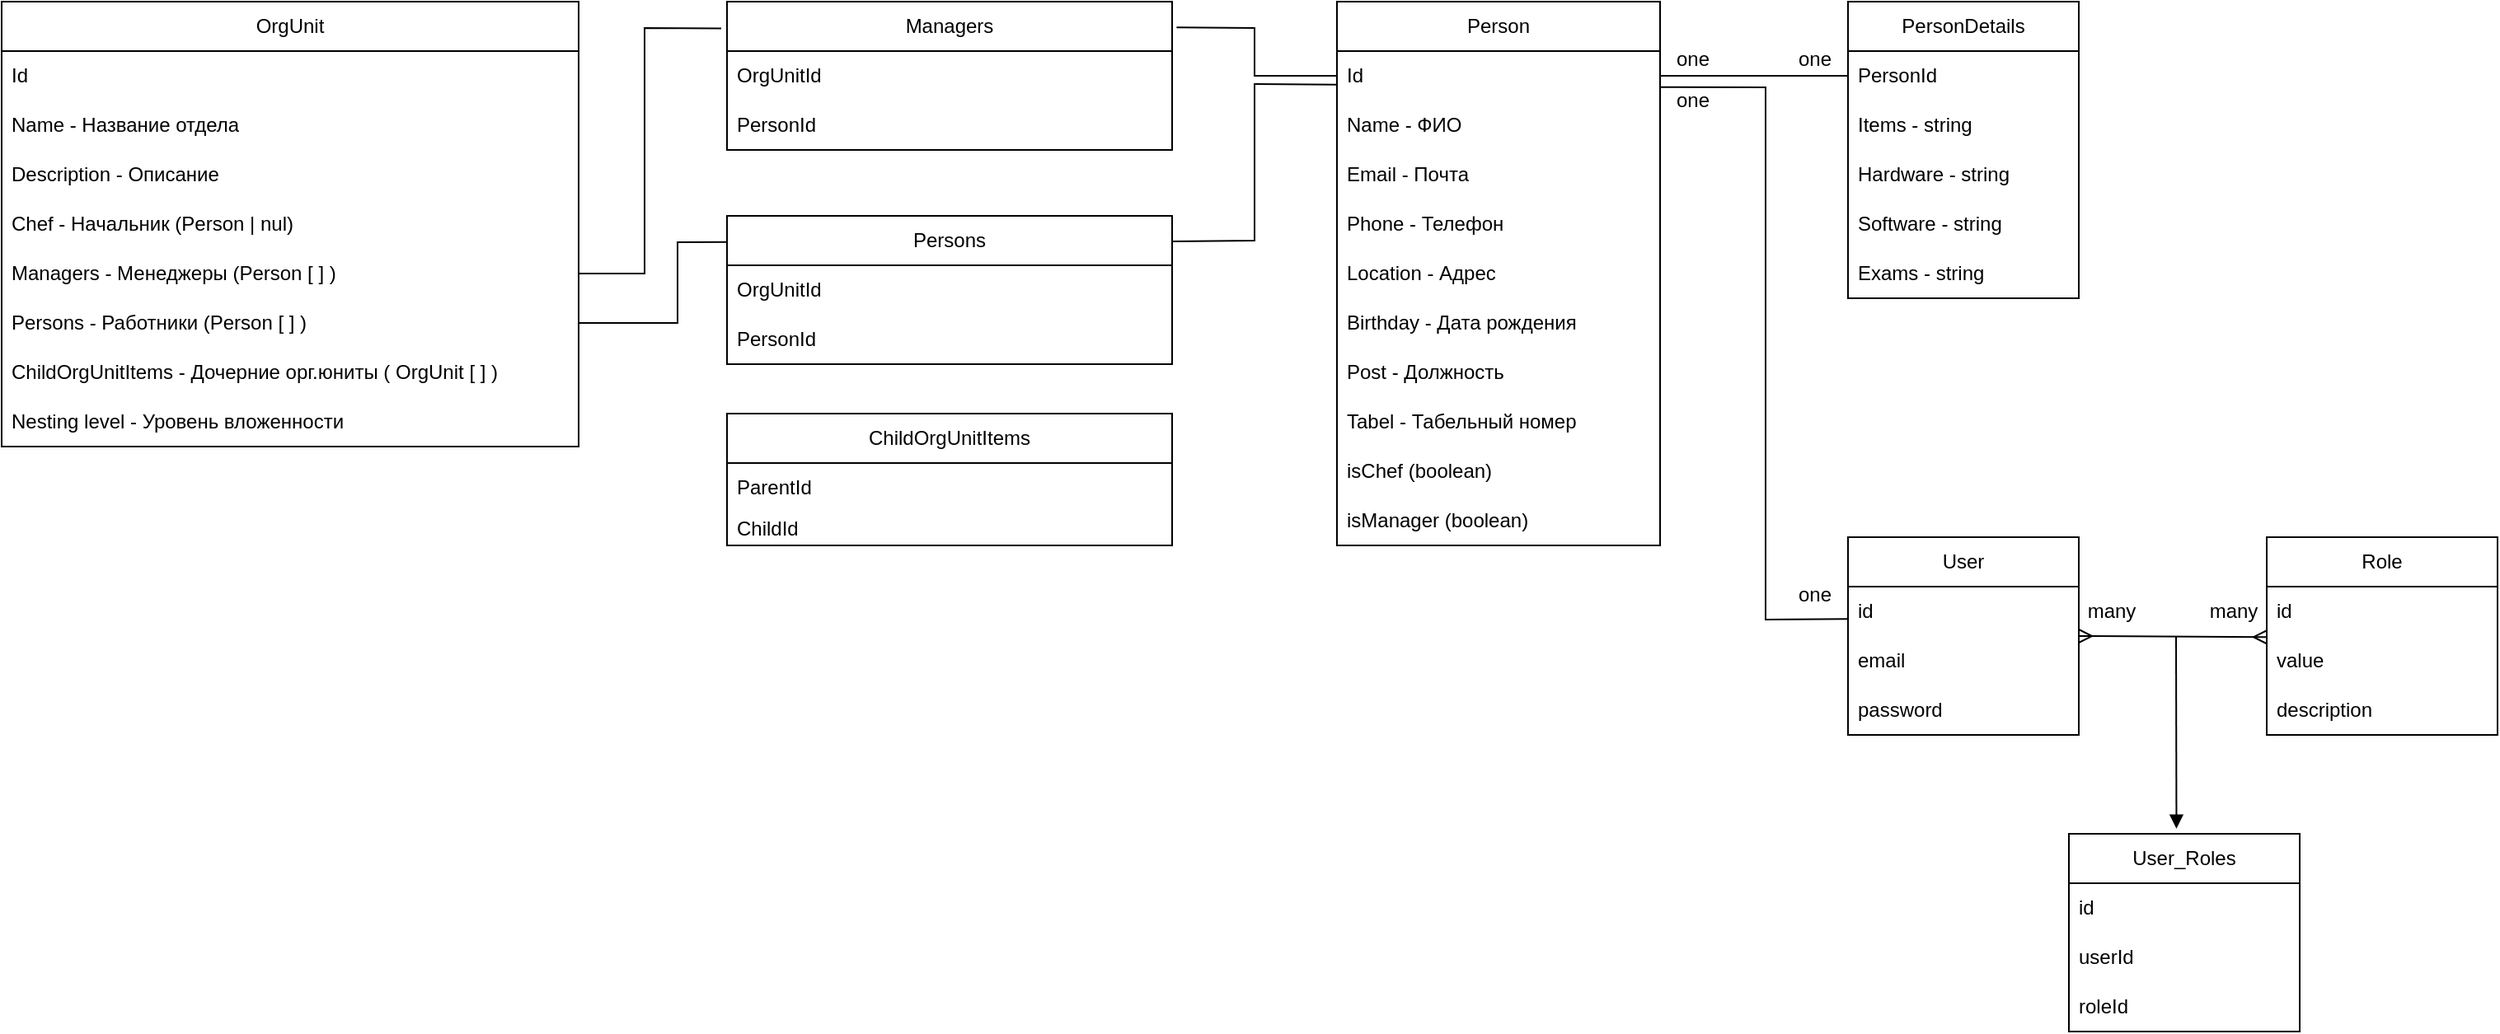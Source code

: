 <mxfile version="21.1.2" type="device">
  <diagram name="Страница 1" id="-JJ_8Ek38G9KD2-e-6LZ">
    <mxGraphModel dx="1641" dy="569" grid="1" gridSize="10" guides="1" tooltips="1" connect="1" arrows="1" fold="1" page="1" pageScale="1" pageWidth="827" pageHeight="1169" math="0" shadow="0">
      <root>
        <mxCell id="0" />
        <mxCell id="1" parent="0" />
        <mxCell id="tt-nmIVn0dqVWNBrcWp--1" value="Person" style="swimlane;fontStyle=0;childLayout=stackLayout;horizontal=1;startSize=30;horizontalStack=0;resizeParent=1;resizeParentMax=0;resizeLast=0;collapsible=1;marginBottom=0;whiteSpace=wrap;html=1;" vertex="1" parent="1">
          <mxGeometry x="360" y="75" width="196" height="330" as="geometry" />
        </mxCell>
        <mxCell id="tt-nmIVn0dqVWNBrcWp--2" value="Id" style="text;strokeColor=none;fillColor=none;align=left;verticalAlign=middle;spacingLeft=4;spacingRight=4;overflow=hidden;points=[[0,0.5],[1,0.5]];portConstraint=eastwest;rotatable=0;whiteSpace=wrap;html=1;" vertex="1" parent="tt-nmIVn0dqVWNBrcWp--1">
          <mxGeometry y="30" width="196" height="30" as="geometry" />
        </mxCell>
        <mxCell id="tt-nmIVn0dqVWNBrcWp--3" value="Name - ФИО" style="text;strokeColor=none;fillColor=none;align=left;verticalAlign=middle;spacingLeft=4;spacingRight=4;overflow=hidden;points=[[0,0.5],[1,0.5]];portConstraint=eastwest;rotatable=0;whiteSpace=wrap;html=1;" vertex="1" parent="tt-nmIVn0dqVWNBrcWp--1">
          <mxGeometry y="60" width="196" height="30" as="geometry" />
        </mxCell>
        <mxCell id="tt-nmIVn0dqVWNBrcWp--4" value="Email - Почта" style="text;strokeColor=none;fillColor=none;align=left;verticalAlign=middle;spacingLeft=4;spacingRight=4;overflow=hidden;points=[[0,0.5],[1,0.5]];portConstraint=eastwest;rotatable=0;whiteSpace=wrap;html=1;" vertex="1" parent="tt-nmIVn0dqVWNBrcWp--1">
          <mxGeometry y="90" width="196" height="30" as="geometry" />
        </mxCell>
        <mxCell id="tt-nmIVn0dqVWNBrcWp--5" value="Phone - Телефон" style="text;strokeColor=none;fillColor=none;align=left;verticalAlign=middle;spacingLeft=4;spacingRight=4;overflow=hidden;points=[[0,0.5],[1,0.5]];portConstraint=eastwest;rotatable=0;whiteSpace=wrap;html=1;" vertex="1" parent="tt-nmIVn0dqVWNBrcWp--1">
          <mxGeometry y="120" width="196" height="30" as="geometry" />
        </mxCell>
        <mxCell id="tt-nmIVn0dqVWNBrcWp--6" value="Location - Адрес" style="text;strokeColor=none;fillColor=none;align=left;verticalAlign=middle;spacingLeft=4;spacingRight=4;overflow=hidden;points=[[0,0.5],[1,0.5]];portConstraint=eastwest;rotatable=0;whiteSpace=wrap;html=1;" vertex="1" parent="tt-nmIVn0dqVWNBrcWp--1">
          <mxGeometry y="150" width="196" height="30" as="geometry" />
        </mxCell>
        <mxCell id="tt-nmIVn0dqVWNBrcWp--7" value="Birthday - Дата рождения" style="text;strokeColor=none;fillColor=none;align=left;verticalAlign=middle;spacingLeft=4;spacingRight=4;overflow=hidden;points=[[0,0.5],[1,0.5]];portConstraint=eastwest;rotatable=0;whiteSpace=wrap;html=1;" vertex="1" parent="tt-nmIVn0dqVWNBrcWp--1">
          <mxGeometry y="180" width="196" height="30" as="geometry" />
        </mxCell>
        <mxCell id="tt-nmIVn0dqVWNBrcWp--8" value="Post - Должность" style="text;strokeColor=none;fillColor=none;align=left;verticalAlign=middle;spacingLeft=4;spacingRight=4;overflow=hidden;points=[[0,0.5],[1,0.5]];portConstraint=eastwest;rotatable=0;whiteSpace=wrap;html=1;" vertex="1" parent="tt-nmIVn0dqVWNBrcWp--1">
          <mxGeometry y="210" width="196" height="30" as="geometry" />
        </mxCell>
        <mxCell id="tt-nmIVn0dqVWNBrcWp--10" value="Tabel - Табельный номер" style="text;strokeColor=none;fillColor=none;align=left;verticalAlign=middle;spacingLeft=4;spacingRight=4;overflow=hidden;points=[[0,0.5],[1,0.5]];portConstraint=eastwest;rotatable=0;whiteSpace=wrap;html=1;" vertex="1" parent="tt-nmIVn0dqVWNBrcWp--1">
          <mxGeometry y="240" width="196" height="30" as="geometry" />
        </mxCell>
        <mxCell id="tt-nmIVn0dqVWNBrcWp--16" value="isChef (boolean)" style="text;strokeColor=none;fillColor=none;align=left;verticalAlign=middle;spacingLeft=4;spacingRight=4;overflow=hidden;points=[[0,0.5],[1,0.5]];portConstraint=eastwest;rotatable=0;whiteSpace=wrap;html=1;" vertex="1" parent="tt-nmIVn0dqVWNBrcWp--1">
          <mxGeometry y="270" width="196" height="30" as="geometry" />
        </mxCell>
        <mxCell id="tt-nmIVn0dqVWNBrcWp--17" value="isManager (boolean)" style="text;strokeColor=none;fillColor=none;align=left;verticalAlign=middle;spacingLeft=4;spacingRight=4;overflow=hidden;points=[[0,0.5],[1,0.5]];portConstraint=eastwest;rotatable=0;whiteSpace=wrap;html=1;" vertex="1" parent="tt-nmIVn0dqVWNBrcWp--1">
          <mxGeometry y="300" width="196" height="30" as="geometry" />
        </mxCell>
        <mxCell id="tt-nmIVn0dqVWNBrcWp--12" value="PersonDetails" style="swimlane;fontStyle=0;childLayout=stackLayout;horizontal=1;startSize=30;horizontalStack=0;resizeParent=1;resizeParentMax=0;resizeLast=0;collapsible=1;marginBottom=0;whiteSpace=wrap;html=1;" vertex="1" parent="1">
          <mxGeometry x="670" y="75" width="140" height="180" as="geometry" />
        </mxCell>
        <mxCell id="tt-nmIVn0dqVWNBrcWp--13" value="PersonId" style="text;strokeColor=none;fillColor=none;align=left;verticalAlign=middle;spacingLeft=4;spacingRight=4;overflow=hidden;points=[[0,0.5],[1,0.5]];portConstraint=eastwest;rotatable=0;whiteSpace=wrap;html=1;" vertex="1" parent="tt-nmIVn0dqVWNBrcWp--12">
          <mxGeometry y="30" width="140" height="30" as="geometry" />
        </mxCell>
        <mxCell id="tt-nmIVn0dqVWNBrcWp--14" value="Items - string" style="text;strokeColor=none;fillColor=none;align=left;verticalAlign=middle;spacingLeft=4;spacingRight=4;overflow=hidden;points=[[0,0.5],[1,0.5]];portConstraint=eastwest;rotatable=0;whiteSpace=wrap;html=1;" vertex="1" parent="tt-nmIVn0dqVWNBrcWp--12">
          <mxGeometry y="60" width="140" height="30" as="geometry" />
        </mxCell>
        <mxCell id="tt-nmIVn0dqVWNBrcWp--15" value="Hardware - string&amp;nbsp;" style="text;strokeColor=none;fillColor=none;align=left;verticalAlign=middle;spacingLeft=4;spacingRight=4;overflow=hidden;points=[[0,0.5],[1,0.5]];portConstraint=eastwest;rotatable=0;whiteSpace=wrap;html=1;" vertex="1" parent="tt-nmIVn0dqVWNBrcWp--12">
          <mxGeometry y="90" width="140" height="30" as="geometry" />
        </mxCell>
        <mxCell id="tt-nmIVn0dqVWNBrcWp--18" value="Software - string&amp;nbsp;&amp;nbsp;" style="text;strokeColor=none;fillColor=none;align=left;verticalAlign=middle;spacingLeft=4;spacingRight=4;overflow=hidden;points=[[0,0.5],[1,0.5]];portConstraint=eastwest;rotatable=0;whiteSpace=wrap;html=1;" vertex="1" parent="tt-nmIVn0dqVWNBrcWp--12">
          <mxGeometry y="120" width="140" height="30" as="geometry" />
        </mxCell>
        <mxCell id="tt-nmIVn0dqVWNBrcWp--19" value="Exams - string&amp;nbsp;" style="text;strokeColor=none;fillColor=none;align=left;verticalAlign=middle;spacingLeft=4;spacingRight=4;overflow=hidden;points=[[0,0.5],[1,0.5]];portConstraint=eastwest;rotatable=0;whiteSpace=wrap;html=1;" vertex="1" parent="tt-nmIVn0dqVWNBrcWp--12">
          <mxGeometry y="150" width="140" height="30" as="geometry" />
        </mxCell>
        <mxCell id="tt-nmIVn0dqVWNBrcWp--21" style="edgeStyle=orthogonalEdgeStyle;rounded=0;orthogonalLoop=1;jettySize=auto;html=1;exitX=1;exitY=0.5;exitDx=0;exitDy=0;" edge="1" parent="tt-nmIVn0dqVWNBrcWp--12" source="tt-nmIVn0dqVWNBrcWp--15" target="tt-nmIVn0dqVWNBrcWp--15">
          <mxGeometry relative="1" as="geometry" />
        </mxCell>
        <mxCell id="tt-nmIVn0dqVWNBrcWp--20" value="" style="endArrow=none;startArrow=none;html=1;rounded=0;entryX=0;entryY=0.5;entryDx=0;entryDy=0;startFill=0;endFill=0;exitX=1;exitY=0.5;exitDx=0;exitDy=0;" edge="1" parent="1" source="tt-nmIVn0dqVWNBrcWp--2" target="tt-nmIVn0dqVWNBrcWp--13">
          <mxGeometry width="50" height="50" relative="1" as="geometry">
            <mxPoint x="560" y="120" as="sourcePoint" />
            <mxPoint x="610" y="235" as="targetPoint" />
          </mxGeometry>
        </mxCell>
        <mxCell id="tt-nmIVn0dqVWNBrcWp--23" value="OrgUnit" style="swimlane;fontStyle=0;childLayout=stackLayout;horizontal=1;startSize=30;horizontalStack=0;resizeParent=1;resizeParentMax=0;resizeLast=0;collapsible=1;marginBottom=0;whiteSpace=wrap;html=1;" vertex="1" parent="1">
          <mxGeometry x="-450" y="75" width="350" height="270" as="geometry" />
        </mxCell>
        <mxCell id="tt-nmIVn0dqVWNBrcWp--24" value="Id" style="text;strokeColor=none;fillColor=none;align=left;verticalAlign=middle;spacingLeft=4;spacingRight=4;overflow=hidden;points=[[0,0.5],[1,0.5]];portConstraint=eastwest;rotatable=0;whiteSpace=wrap;html=1;" vertex="1" parent="tt-nmIVn0dqVWNBrcWp--23">
          <mxGeometry y="30" width="350" height="30" as="geometry" />
        </mxCell>
        <mxCell id="tt-nmIVn0dqVWNBrcWp--25" value="Name - Название отдела" style="text;strokeColor=none;fillColor=none;align=left;verticalAlign=middle;spacingLeft=4;spacingRight=4;overflow=hidden;points=[[0,0.5],[1,0.5]];portConstraint=eastwest;rotatable=0;whiteSpace=wrap;html=1;" vertex="1" parent="tt-nmIVn0dqVWNBrcWp--23">
          <mxGeometry y="60" width="350" height="30" as="geometry" />
        </mxCell>
        <mxCell id="tt-nmIVn0dqVWNBrcWp--26" value="Description - Описание" style="text;strokeColor=none;fillColor=none;align=left;verticalAlign=middle;spacingLeft=4;spacingRight=4;overflow=hidden;points=[[0,0.5],[1,0.5]];portConstraint=eastwest;rotatable=0;whiteSpace=wrap;html=1;" vertex="1" parent="tt-nmIVn0dqVWNBrcWp--23">
          <mxGeometry y="90" width="350" height="30" as="geometry" />
        </mxCell>
        <mxCell id="tt-nmIVn0dqVWNBrcWp--27" value="Chef - Начальник (Person | nul)" style="text;strokeColor=none;fillColor=none;align=left;verticalAlign=middle;spacingLeft=4;spacingRight=4;overflow=hidden;points=[[0,0.5],[1,0.5]];portConstraint=eastwest;rotatable=0;whiteSpace=wrap;html=1;" vertex="1" parent="tt-nmIVn0dqVWNBrcWp--23">
          <mxGeometry y="120" width="350" height="30" as="geometry" />
        </mxCell>
        <mxCell id="tt-nmIVn0dqVWNBrcWp--28" value="Managers - Менеджеры (Person [ ] )" style="text;strokeColor=none;fillColor=none;align=left;verticalAlign=middle;spacingLeft=4;spacingRight=4;overflow=hidden;points=[[0,0.5],[1,0.5]];portConstraint=eastwest;rotatable=0;whiteSpace=wrap;html=1;" vertex="1" parent="tt-nmIVn0dqVWNBrcWp--23">
          <mxGeometry y="150" width="350" height="30" as="geometry" />
        </mxCell>
        <mxCell id="tt-nmIVn0dqVWNBrcWp--29" value="Persons - Работники (Person [ ] )" style="text;strokeColor=none;fillColor=none;align=left;verticalAlign=middle;spacingLeft=4;spacingRight=4;overflow=hidden;points=[[0,0.5],[1,0.5]];portConstraint=eastwest;rotatable=0;whiteSpace=wrap;html=1;" vertex="1" parent="tt-nmIVn0dqVWNBrcWp--23">
          <mxGeometry y="180" width="350" height="30" as="geometry" />
        </mxCell>
        <mxCell id="tt-nmIVn0dqVWNBrcWp--30" value="ChildOrgUnitItems - Дочерние орг.юниты ( OrgUnit [ ] )" style="text;strokeColor=none;fillColor=none;align=left;verticalAlign=middle;spacingLeft=4;spacingRight=4;overflow=hidden;points=[[0,0.5],[1,0.5]];portConstraint=eastwest;rotatable=0;whiteSpace=wrap;html=1;" vertex="1" parent="tt-nmIVn0dqVWNBrcWp--23">
          <mxGeometry y="210" width="350" height="30" as="geometry" />
        </mxCell>
        <mxCell id="tt-nmIVn0dqVWNBrcWp--33" value="Nesting level - Уровень вложенности" style="text;strokeColor=none;fillColor=none;align=left;verticalAlign=middle;spacingLeft=4;spacingRight=4;overflow=hidden;points=[[0,0.5],[1,0.5]];portConstraint=eastwest;rotatable=0;whiteSpace=wrap;html=1;" vertex="1" parent="tt-nmIVn0dqVWNBrcWp--23">
          <mxGeometry y="240" width="350" height="30" as="geometry" />
        </mxCell>
        <mxCell id="tt-nmIVn0dqVWNBrcWp--34" value="Managers" style="swimlane;fontStyle=0;childLayout=stackLayout;horizontal=1;startSize=30;horizontalStack=0;resizeParent=1;resizeParentMax=0;resizeLast=0;collapsible=1;marginBottom=0;whiteSpace=wrap;html=1;" vertex="1" parent="1">
          <mxGeometry x="-10" y="75" width="270" height="90" as="geometry" />
        </mxCell>
        <mxCell id="tt-nmIVn0dqVWNBrcWp--35" value="OrgUnitId&lt;br&gt;" style="text;strokeColor=none;fillColor=none;align=left;verticalAlign=middle;spacingLeft=4;spacingRight=4;overflow=hidden;points=[[0,0.5],[1,0.5]];portConstraint=eastwest;rotatable=0;whiteSpace=wrap;html=1;" vertex="1" parent="tt-nmIVn0dqVWNBrcWp--34">
          <mxGeometry y="30" width="270" height="30" as="geometry" />
        </mxCell>
        <mxCell id="tt-nmIVn0dqVWNBrcWp--36" value="PersonId&lt;br&gt;" style="text;strokeColor=none;fillColor=none;align=left;verticalAlign=middle;spacingLeft=4;spacingRight=4;overflow=hidden;points=[[0,0.5],[1,0.5]];portConstraint=eastwest;rotatable=0;whiteSpace=wrap;html=1;" vertex="1" parent="tt-nmIVn0dqVWNBrcWp--34">
          <mxGeometry y="60" width="270" height="30" as="geometry" />
        </mxCell>
        <mxCell id="tt-nmIVn0dqVWNBrcWp--38" value="Persons" style="swimlane;fontStyle=0;childLayout=stackLayout;horizontal=1;startSize=30;horizontalStack=0;resizeParent=1;resizeParentMax=0;resizeLast=0;collapsible=1;marginBottom=0;whiteSpace=wrap;html=1;" vertex="1" parent="1">
          <mxGeometry x="-10" y="205" width="270" height="90" as="geometry" />
        </mxCell>
        <mxCell id="tt-nmIVn0dqVWNBrcWp--39" value="OrgUnitId&lt;br&gt;" style="text;strokeColor=none;fillColor=none;align=left;verticalAlign=middle;spacingLeft=4;spacingRight=4;overflow=hidden;points=[[0,0.5],[1,0.5]];portConstraint=eastwest;rotatable=0;whiteSpace=wrap;html=1;" vertex="1" parent="tt-nmIVn0dqVWNBrcWp--38">
          <mxGeometry y="30" width="270" height="30" as="geometry" />
        </mxCell>
        <mxCell id="tt-nmIVn0dqVWNBrcWp--40" value="PersonId&lt;br&gt;" style="text;strokeColor=none;fillColor=none;align=left;verticalAlign=middle;spacingLeft=4;spacingRight=4;overflow=hidden;points=[[0,0.5],[1,0.5]];portConstraint=eastwest;rotatable=0;whiteSpace=wrap;html=1;" vertex="1" parent="tt-nmIVn0dqVWNBrcWp--38">
          <mxGeometry y="60" width="270" height="30" as="geometry" />
        </mxCell>
        <mxCell id="tt-nmIVn0dqVWNBrcWp--41" value="" style="endArrow=none;html=1;rounded=0;exitX=1;exitY=0.5;exitDx=0;exitDy=0;entryX=-0.013;entryY=0.181;entryDx=0;entryDy=0;entryPerimeter=0;" edge="1" parent="1" source="tt-nmIVn0dqVWNBrcWp--28" target="tt-nmIVn0dqVWNBrcWp--34">
          <mxGeometry width="50" height="50" relative="1" as="geometry">
            <mxPoint x="60" y="235" as="sourcePoint" />
            <mxPoint x="-50" y="85" as="targetPoint" />
            <Array as="points">
              <mxPoint x="-60" y="240" />
              <mxPoint x="-60" y="91" />
            </Array>
          </mxGeometry>
        </mxCell>
        <mxCell id="tt-nmIVn0dqVWNBrcWp--42" value="" style="endArrow=none;html=1;rounded=0;entryX=1;entryY=0.5;entryDx=0;entryDy=0;exitX=0.001;exitY=0.176;exitDx=0;exitDy=0;exitPerimeter=0;" edge="1" parent="1" source="tt-nmIVn0dqVWNBrcWp--38" target="tt-nmIVn0dqVWNBrcWp--29">
          <mxGeometry width="50" height="50" relative="1" as="geometry">
            <mxPoint x="-30" y="270" as="sourcePoint" />
            <mxPoint x="-100" y="255" as="targetPoint" />
            <Array as="points">
              <mxPoint x="-40" y="221" />
              <mxPoint x="-40" y="270" />
            </Array>
          </mxGeometry>
        </mxCell>
        <mxCell id="tt-nmIVn0dqVWNBrcWp--43" value="" style="endArrow=none;html=1;rounded=0;entryX=0;entryY=0.5;entryDx=0;entryDy=0;exitX=1.01;exitY=0.174;exitDx=0;exitDy=0;exitPerimeter=0;" edge="1" parent="1" source="tt-nmIVn0dqVWNBrcWp--34" target="tt-nmIVn0dqVWNBrcWp--2">
          <mxGeometry width="50" height="50" relative="1" as="geometry">
            <mxPoint x="120" y="225" as="sourcePoint" />
            <mxPoint x="170" y="175" as="targetPoint" />
            <Array as="points">
              <mxPoint x="310" y="91" />
              <mxPoint x="310" y="120" />
            </Array>
          </mxGeometry>
        </mxCell>
        <mxCell id="tt-nmIVn0dqVWNBrcWp--44" value="" style="endArrow=none;html=1;rounded=0;entryX=0;entryY=0.678;entryDx=0;entryDy=0;entryPerimeter=0;exitX=1.002;exitY=0.172;exitDx=0;exitDy=0;exitPerimeter=0;" edge="1" parent="1" source="tt-nmIVn0dqVWNBrcWp--38" target="tt-nmIVn0dqVWNBrcWp--2">
          <mxGeometry width="50" height="50" relative="1" as="geometry">
            <mxPoint x="260" y="235" as="sourcePoint" />
            <mxPoint x="310" y="185" as="targetPoint" />
            <Array as="points">
              <mxPoint x="310" y="220" />
              <mxPoint x="310" y="125" />
            </Array>
          </mxGeometry>
        </mxCell>
        <mxCell id="tt-nmIVn0dqVWNBrcWp--45" value="ChildOrgUnitItems" style="swimlane;fontStyle=0;childLayout=stackLayout;horizontal=1;startSize=30;horizontalStack=0;resizeParent=1;resizeParentMax=0;resizeLast=0;collapsible=1;marginBottom=0;whiteSpace=wrap;html=1;" vertex="1" parent="1">
          <mxGeometry x="-10" y="325" width="270" height="80" as="geometry" />
        </mxCell>
        <mxCell id="tt-nmIVn0dqVWNBrcWp--46" value="ParentId" style="text;strokeColor=none;fillColor=none;align=left;verticalAlign=middle;spacingLeft=4;spacingRight=4;overflow=hidden;points=[[0,0.5],[1,0.5]];portConstraint=eastwest;rotatable=0;whiteSpace=wrap;html=1;" vertex="1" parent="tt-nmIVn0dqVWNBrcWp--45">
          <mxGeometry y="30" width="270" height="30" as="geometry" />
        </mxCell>
        <mxCell id="tt-nmIVn0dqVWNBrcWp--47" value="ChildId" style="text;strokeColor=none;fillColor=none;align=left;verticalAlign=middle;spacingLeft=4;spacingRight=4;overflow=hidden;points=[[0,0.5],[1,0.5]];portConstraint=eastwest;rotatable=0;whiteSpace=wrap;html=1;" vertex="1" parent="tt-nmIVn0dqVWNBrcWp--45">
          <mxGeometry y="60" width="270" height="20" as="geometry" />
        </mxCell>
        <mxCell id="tt-nmIVn0dqVWNBrcWp--49" value="one" style="text;html=1;strokeColor=none;fillColor=none;align=center;verticalAlign=middle;whiteSpace=wrap;rounded=0;" vertex="1" parent="1">
          <mxGeometry x="556" y="105" width="40" height="10" as="geometry" />
        </mxCell>
        <mxCell id="tt-nmIVn0dqVWNBrcWp--50" value="one" style="text;html=1;strokeColor=none;fillColor=none;align=center;verticalAlign=middle;whiteSpace=wrap;rounded=0;" vertex="1" parent="1">
          <mxGeometry x="630" y="105" width="40" height="10" as="geometry" />
        </mxCell>
        <mxCell id="tt-nmIVn0dqVWNBrcWp--53" value="User" style="swimlane;fontStyle=0;childLayout=stackLayout;horizontal=1;startSize=30;horizontalStack=0;resizeParent=1;resizeParentMax=0;resizeLast=0;collapsible=1;marginBottom=0;whiteSpace=wrap;html=1;" vertex="1" parent="1">
          <mxGeometry x="670" y="400" width="140" height="120" as="geometry" />
        </mxCell>
        <mxCell id="tt-nmIVn0dqVWNBrcWp--54" value="id" style="text;strokeColor=none;fillColor=none;align=left;verticalAlign=middle;spacingLeft=4;spacingRight=4;overflow=hidden;points=[[0,0.5],[1,0.5]];portConstraint=eastwest;rotatable=0;whiteSpace=wrap;html=1;" vertex="1" parent="tt-nmIVn0dqVWNBrcWp--53">
          <mxGeometry y="30" width="140" height="30" as="geometry" />
        </mxCell>
        <mxCell id="tt-nmIVn0dqVWNBrcWp--55" value="email" style="text;strokeColor=none;fillColor=none;align=left;verticalAlign=middle;spacingLeft=4;spacingRight=4;overflow=hidden;points=[[0,0.5],[1,0.5]];portConstraint=eastwest;rotatable=0;whiteSpace=wrap;html=1;" vertex="1" parent="tt-nmIVn0dqVWNBrcWp--53">
          <mxGeometry y="60" width="140" height="30" as="geometry" />
        </mxCell>
        <mxCell id="tt-nmIVn0dqVWNBrcWp--56" value="password" style="text;strokeColor=none;fillColor=none;align=left;verticalAlign=middle;spacingLeft=4;spacingRight=4;overflow=hidden;points=[[0,0.5],[1,0.5]];portConstraint=eastwest;rotatable=0;whiteSpace=wrap;html=1;" vertex="1" parent="tt-nmIVn0dqVWNBrcWp--53">
          <mxGeometry y="90" width="140" height="30" as="geometry" />
        </mxCell>
        <mxCell id="tt-nmIVn0dqVWNBrcWp--57" value="Role" style="swimlane;fontStyle=0;childLayout=stackLayout;horizontal=1;startSize=30;horizontalStack=0;resizeParent=1;resizeParentMax=0;resizeLast=0;collapsible=1;marginBottom=0;whiteSpace=wrap;html=1;" vertex="1" parent="1">
          <mxGeometry x="924" y="400" width="140" height="120" as="geometry" />
        </mxCell>
        <mxCell id="tt-nmIVn0dqVWNBrcWp--58" value="id" style="text;strokeColor=none;fillColor=none;align=left;verticalAlign=middle;spacingLeft=4;spacingRight=4;overflow=hidden;points=[[0,0.5],[1,0.5]];portConstraint=eastwest;rotatable=0;whiteSpace=wrap;html=1;" vertex="1" parent="tt-nmIVn0dqVWNBrcWp--57">
          <mxGeometry y="30" width="140" height="30" as="geometry" />
        </mxCell>
        <mxCell id="tt-nmIVn0dqVWNBrcWp--59" value="value" style="text;strokeColor=none;fillColor=none;align=left;verticalAlign=middle;spacingLeft=4;spacingRight=4;overflow=hidden;points=[[0,0.5],[1,0.5]];portConstraint=eastwest;rotatable=0;whiteSpace=wrap;html=1;" vertex="1" parent="tt-nmIVn0dqVWNBrcWp--57">
          <mxGeometry y="60" width="140" height="30" as="geometry" />
        </mxCell>
        <mxCell id="tt-nmIVn0dqVWNBrcWp--60" value="description" style="text;strokeColor=none;fillColor=none;align=left;verticalAlign=middle;spacingLeft=4;spacingRight=4;overflow=hidden;points=[[0,0.5],[1,0.5]];portConstraint=eastwest;rotatable=0;whiteSpace=wrap;html=1;" vertex="1" parent="tt-nmIVn0dqVWNBrcWp--57">
          <mxGeometry y="90" width="140" height="30" as="geometry" />
        </mxCell>
        <mxCell id="tt-nmIVn0dqVWNBrcWp--61" value="User_Roles" style="swimlane;fontStyle=0;childLayout=stackLayout;horizontal=1;startSize=30;horizontalStack=0;resizeParent=1;resizeParentMax=0;resizeLast=0;collapsible=1;marginBottom=0;whiteSpace=wrap;html=1;" vertex="1" parent="1">
          <mxGeometry x="804" y="580" width="140" height="120" as="geometry" />
        </mxCell>
        <mxCell id="tt-nmIVn0dqVWNBrcWp--62" value="id" style="text;strokeColor=none;fillColor=none;align=left;verticalAlign=middle;spacingLeft=4;spacingRight=4;overflow=hidden;points=[[0,0.5],[1,0.5]];portConstraint=eastwest;rotatable=0;whiteSpace=wrap;html=1;" vertex="1" parent="tt-nmIVn0dqVWNBrcWp--61">
          <mxGeometry y="30" width="140" height="30" as="geometry" />
        </mxCell>
        <mxCell id="tt-nmIVn0dqVWNBrcWp--63" value="userId" style="text;strokeColor=none;fillColor=none;align=left;verticalAlign=middle;spacingLeft=4;spacingRight=4;overflow=hidden;points=[[0,0.5],[1,0.5]];portConstraint=eastwest;rotatable=0;whiteSpace=wrap;html=1;" vertex="1" parent="tt-nmIVn0dqVWNBrcWp--61">
          <mxGeometry y="60" width="140" height="30" as="geometry" />
        </mxCell>
        <mxCell id="tt-nmIVn0dqVWNBrcWp--64" value="roleId" style="text;strokeColor=none;fillColor=none;align=left;verticalAlign=middle;spacingLeft=4;spacingRight=4;overflow=hidden;points=[[0,0.5],[1,0.5]];portConstraint=eastwest;rotatable=0;whiteSpace=wrap;html=1;" vertex="1" parent="tt-nmIVn0dqVWNBrcWp--61">
          <mxGeometry y="90" width="140" height="30" as="geometry" />
        </mxCell>
        <mxCell id="tt-nmIVn0dqVWNBrcWp--66" value="" style="endArrow=ERmany;html=1;rounded=0;exitX=1;exitY=0.5;exitDx=0;exitDy=0;entryX=0;entryY=0.021;entryDx=0;entryDy=0;entryPerimeter=0;startArrow=ERmany;startFill=0;endFill=0;" edge="1" parent="1" source="tt-nmIVn0dqVWNBrcWp--53" target="tt-nmIVn0dqVWNBrcWp--59">
          <mxGeometry width="50" height="50" relative="1" as="geometry">
            <mxPoint x="834" y="600" as="sourcePoint" />
            <mxPoint x="884" y="550" as="targetPoint" />
          </mxGeometry>
        </mxCell>
        <mxCell id="tt-nmIVn0dqVWNBrcWp--67" value="many" style="text;html=1;strokeColor=none;fillColor=none;align=center;verticalAlign=middle;whiteSpace=wrap;rounded=0;" vertex="1" parent="1">
          <mxGeometry x="810" y="440" width="40" height="10" as="geometry" />
        </mxCell>
        <mxCell id="tt-nmIVn0dqVWNBrcWp--68" value="many" style="text;html=1;strokeColor=none;fillColor=none;align=center;verticalAlign=middle;whiteSpace=wrap;rounded=0;" vertex="1" parent="1">
          <mxGeometry x="884" y="440" width="40" height="10" as="geometry" />
        </mxCell>
        <mxCell id="tt-nmIVn0dqVWNBrcWp--69" value="" style="endArrow=none;html=1;rounded=0;exitX=0.466;exitY=-0.026;exitDx=0;exitDy=0;exitPerimeter=0;startArrow=block;startFill=1;" edge="1" parent="1" source="tt-nmIVn0dqVWNBrcWp--61">
          <mxGeometry width="50" height="50" relative="1" as="geometry">
            <mxPoint x="784" y="490" as="sourcePoint" />
            <mxPoint x="869" y="460" as="targetPoint" />
          </mxGeometry>
        </mxCell>
        <mxCell id="tt-nmIVn0dqVWNBrcWp--70" value="" style="endArrow=none;html=1;rounded=0;entryX=0.999;entryY=0.729;entryDx=0;entryDy=0;entryPerimeter=0;exitX=0.002;exitY=0.654;exitDx=0;exitDy=0;startArrow=none;startFill=0;exitPerimeter=0;" edge="1" parent="1" source="tt-nmIVn0dqVWNBrcWp--54" target="tt-nmIVn0dqVWNBrcWp--2">
          <mxGeometry width="50" height="50" relative="1" as="geometry">
            <mxPoint x="780" y="420" as="sourcePoint" />
            <mxPoint x="830" y="370" as="targetPoint" />
            <Array as="points">
              <mxPoint x="620" y="450" />
              <mxPoint x="620" y="127" />
            </Array>
          </mxGeometry>
        </mxCell>
        <mxCell id="tt-nmIVn0dqVWNBrcWp--71" value="one" style="text;html=1;strokeColor=none;fillColor=none;align=center;verticalAlign=middle;whiteSpace=wrap;rounded=0;" vertex="1" parent="1">
          <mxGeometry x="556" y="130" width="40" height="10" as="geometry" />
        </mxCell>
        <mxCell id="tt-nmIVn0dqVWNBrcWp--72" value="one" style="text;html=1;strokeColor=none;fillColor=none;align=center;verticalAlign=middle;whiteSpace=wrap;rounded=0;" vertex="1" parent="1">
          <mxGeometry x="630" y="430" width="40" height="10" as="geometry" />
        </mxCell>
      </root>
    </mxGraphModel>
  </diagram>
</mxfile>
